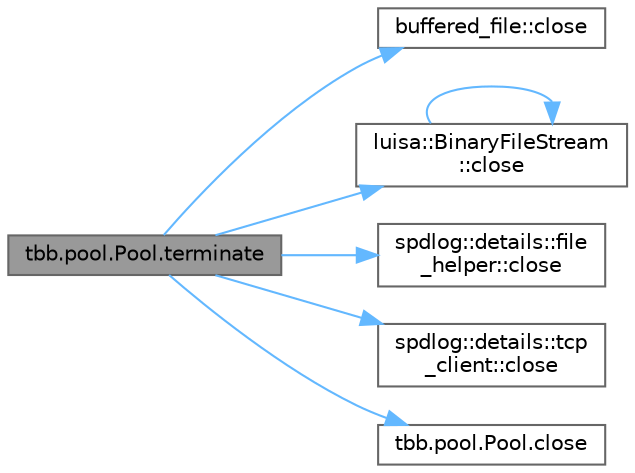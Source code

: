 digraph "tbb.pool.Pool.terminate"
{
 // LATEX_PDF_SIZE
  bgcolor="transparent";
  edge [fontname=Helvetica,fontsize=10,labelfontname=Helvetica,labelfontsize=10];
  node [fontname=Helvetica,fontsize=10,shape=box,height=0.2,width=0.4];
  rankdir="LR";
  Node1 [id="Node000001",label="tbb.pool.Pool.terminate",height=0.2,width=0.4,color="gray40", fillcolor="grey60", style="filled", fontcolor="black",tooltip=" "];
  Node1 -> Node2 [id="edge7_Node000001_Node000002",color="steelblue1",style="solid",tooltip=" "];
  Node2 [id="Node000002",label="buffered_file::close",height=0.2,width=0.4,color="grey40", fillcolor="white", style="filled",URL="$classbuffered__file.html#a2756c39b06594666c5a8712873d7c878",tooltip=" "];
  Node1 -> Node3 [id="edge8_Node000001_Node000003",color="steelblue1",style="solid",tooltip=" "];
  Node3 [id="Node000003",label="luisa::BinaryFileStream\l::close",height=0.2,width=0.4,color="grey40", fillcolor="white", style="filled",URL="$classluisa_1_1_binary_file_stream.html#ae4d7c053176d79fe8c8a4bcc0ca447d4",tooltip=" "];
  Node3 -> Node3 [id="edge9_Node000003_Node000003",color="steelblue1",style="solid",tooltip=" "];
  Node1 -> Node4 [id="edge10_Node000001_Node000004",color="steelblue1",style="solid",tooltip=" "];
  Node4 [id="Node000004",label="spdlog::details::file\l_helper::close",height=0.2,width=0.4,color="grey40", fillcolor="white", style="filled",URL="$classspdlog_1_1details_1_1file__helper.html#ae6fbd8dfff6be4433befee5dffec739b",tooltip=" "];
  Node1 -> Node5 [id="edge11_Node000001_Node000005",color="steelblue1",style="solid",tooltip=" "];
  Node5 [id="Node000005",label="spdlog::details::tcp\l_client::close",height=0.2,width=0.4,color="grey40", fillcolor="white", style="filled",URL="$classspdlog_1_1details_1_1tcp__client.html#ad8765cb07a6fd30e6152d4e1dde7ebe5",tooltip=" "];
  Node1 -> Node6 [id="edge12_Node000001_Node000006",color="steelblue1",style="solid",tooltip=" "];
  Node6 [id="Node000006",label="tbb.pool.Pool.close",height=0.2,width=0.4,color="grey40", fillcolor="white", style="filled",URL="$classtbb_1_1pool_1_1_pool.html#ad5fcc889083e41ae9703fbc4b1d72365",tooltip=" "];
}
